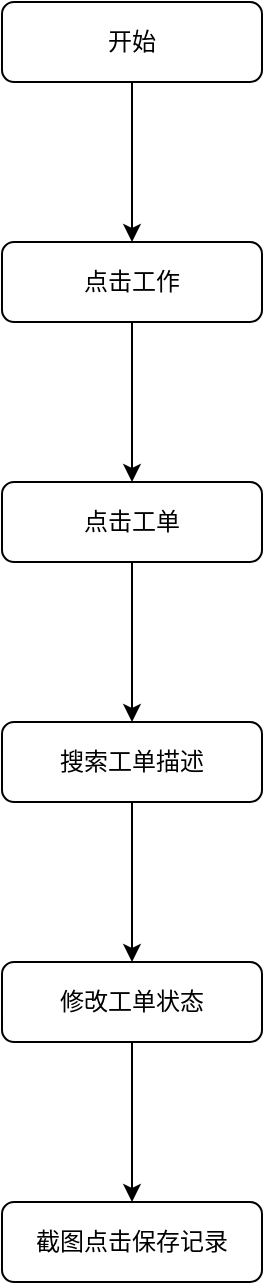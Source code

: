 <mxfile version="21.2.9" type="github">
  <diagram name="第 1 页" id="nR47ofF2NJUhJbM7Pzm7">
    <mxGraphModel dx="954" dy="512" grid="1" gridSize="10" guides="1" tooltips="1" connect="1" arrows="1" fold="1" page="1" pageScale="1" pageWidth="827" pageHeight="1169" math="0" shadow="0">
      <root>
        <mxCell id="0" />
        <mxCell id="1" parent="0" />
        <mxCell id="l8dx8llybACvEtCwQqhP-3" value="" style="edgeStyle=orthogonalEdgeStyle;rounded=0;orthogonalLoop=1;jettySize=auto;html=1;" edge="1" parent="1" source="l8dx8llybACvEtCwQqhP-1" target="l8dx8llybACvEtCwQqhP-2">
          <mxGeometry relative="1" as="geometry" />
        </mxCell>
        <mxCell id="l8dx8llybACvEtCwQqhP-1" value="开始" style="rounded=1;whiteSpace=wrap;html=1;" vertex="1" parent="1">
          <mxGeometry x="60" y="30" width="130" height="40" as="geometry" />
        </mxCell>
        <mxCell id="l8dx8llybACvEtCwQqhP-5" value="" style="edgeStyle=orthogonalEdgeStyle;rounded=0;orthogonalLoop=1;jettySize=auto;html=1;" edge="1" parent="1" source="l8dx8llybACvEtCwQqhP-2" target="l8dx8llybACvEtCwQqhP-4">
          <mxGeometry relative="1" as="geometry" />
        </mxCell>
        <mxCell id="l8dx8llybACvEtCwQqhP-2" value="点击工作" style="rounded=1;whiteSpace=wrap;html=1;" vertex="1" parent="1">
          <mxGeometry x="60" y="150" width="130" height="40" as="geometry" />
        </mxCell>
        <mxCell id="l8dx8llybACvEtCwQqhP-7" value="" style="edgeStyle=orthogonalEdgeStyle;rounded=0;orthogonalLoop=1;jettySize=auto;html=1;" edge="1" parent="1" source="l8dx8llybACvEtCwQqhP-4" target="l8dx8llybACvEtCwQqhP-6">
          <mxGeometry relative="1" as="geometry" />
        </mxCell>
        <mxCell id="l8dx8llybACvEtCwQqhP-4" value="点击工单" style="rounded=1;whiteSpace=wrap;html=1;" vertex="1" parent="1">
          <mxGeometry x="60" y="270" width="130" height="40" as="geometry" />
        </mxCell>
        <mxCell id="l8dx8llybACvEtCwQqhP-9" value="" style="edgeStyle=orthogonalEdgeStyle;rounded=0;orthogonalLoop=1;jettySize=auto;html=1;" edge="1" parent="1" source="l8dx8llybACvEtCwQqhP-6" target="l8dx8llybACvEtCwQqhP-8">
          <mxGeometry relative="1" as="geometry" />
        </mxCell>
        <mxCell id="l8dx8llybACvEtCwQqhP-6" value="搜索工单描述" style="rounded=1;whiteSpace=wrap;html=1;" vertex="1" parent="1">
          <mxGeometry x="60" y="390" width="130" height="40" as="geometry" />
        </mxCell>
        <mxCell id="l8dx8llybACvEtCwQqhP-11" value="" style="edgeStyle=orthogonalEdgeStyle;rounded=0;orthogonalLoop=1;jettySize=auto;html=1;" edge="1" parent="1" source="l8dx8llybACvEtCwQqhP-8" target="l8dx8llybACvEtCwQqhP-10">
          <mxGeometry relative="1" as="geometry" />
        </mxCell>
        <mxCell id="l8dx8llybACvEtCwQqhP-8" value="修改工单状态" style="rounded=1;whiteSpace=wrap;html=1;" vertex="1" parent="1">
          <mxGeometry x="60" y="510" width="130" height="40" as="geometry" />
        </mxCell>
        <mxCell id="l8dx8llybACvEtCwQqhP-10" value="截图点击保存记录" style="rounded=1;whiteSpace=wrap;html=1;" vertex="1" parent="1">
          <mxGeometry x="60" y="630" width="130" height="40" as="geometry" />
        </mxCell>
      </root>
    </mxGraphModel>
  </diagram>
</mxfile>

